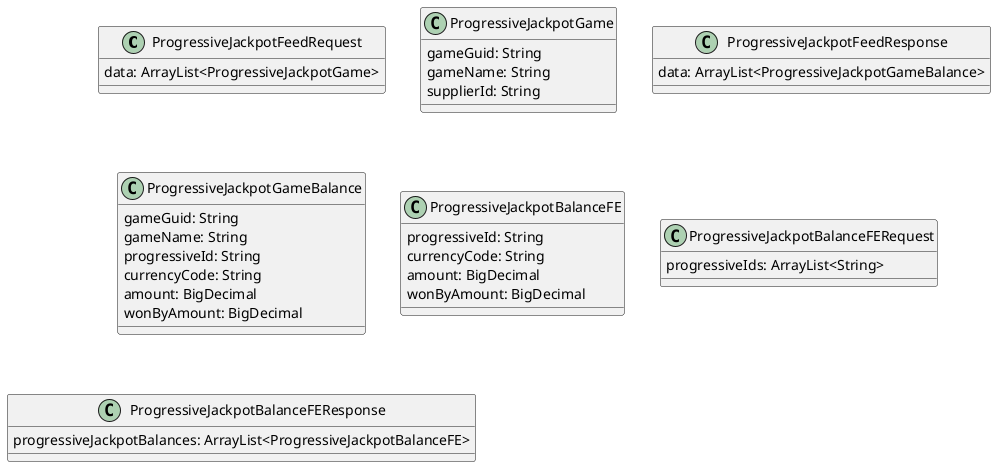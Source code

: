 [plantuml]
----
@startuml
class ProgressiveJackpotFeedRequest {
    data: ArrayList<ProgressiveJackpotGame>
}

class ProgressiveJackpotGame {
    gameGuid: String
    gameName: String
    supplierId: String
}

class ProgressiveJackpotFeedResponse {
    data: ArrayList<ProgressiveJackpotGameBalance>
}

class ProgressiveJackpotGameBalance {
    gameGuid: String
    gameName: String
    progressiveId: String
    currencyCode: String
    amount: BigDecimal
    wonByAmount: BigDecimal
}

class ProgressiveJackpotBalanceFE {
    progressiveId: String
    currencyCode: String
    amount: BigDecimal
    wonByAmount: BigDecimal
}

class ProgressiveJackpotBalanceFERequest {
    progressiveIds: ArrayList<String>
}

class ProgressiveJackpotBalanceFEResponse {
    progressiveJackpotBalances: ArrayList<ProgressiveJackpotBalanceFE>
}
@enduml
----